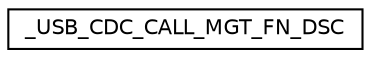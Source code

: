 digraph "Graphical Class Hierarchy"
{
  edge [fontname="Helvetica",fontsize="10",labelfontname="Helvetica",labelfontsize="10"];
  node [fontname="Helvetica",fontsize="10",shape=record];
  rankdir="LR";
  Node1 [label="_USB_CDC_CALL_MGT_FN_DSC",height=0.2,width=0.4,color="black", fillcolor="white", style="filled",URL="$struct___u_s_b___c_d_c___c_a_l_l___m_g_t___f_n___d_s_c.html"];
}
